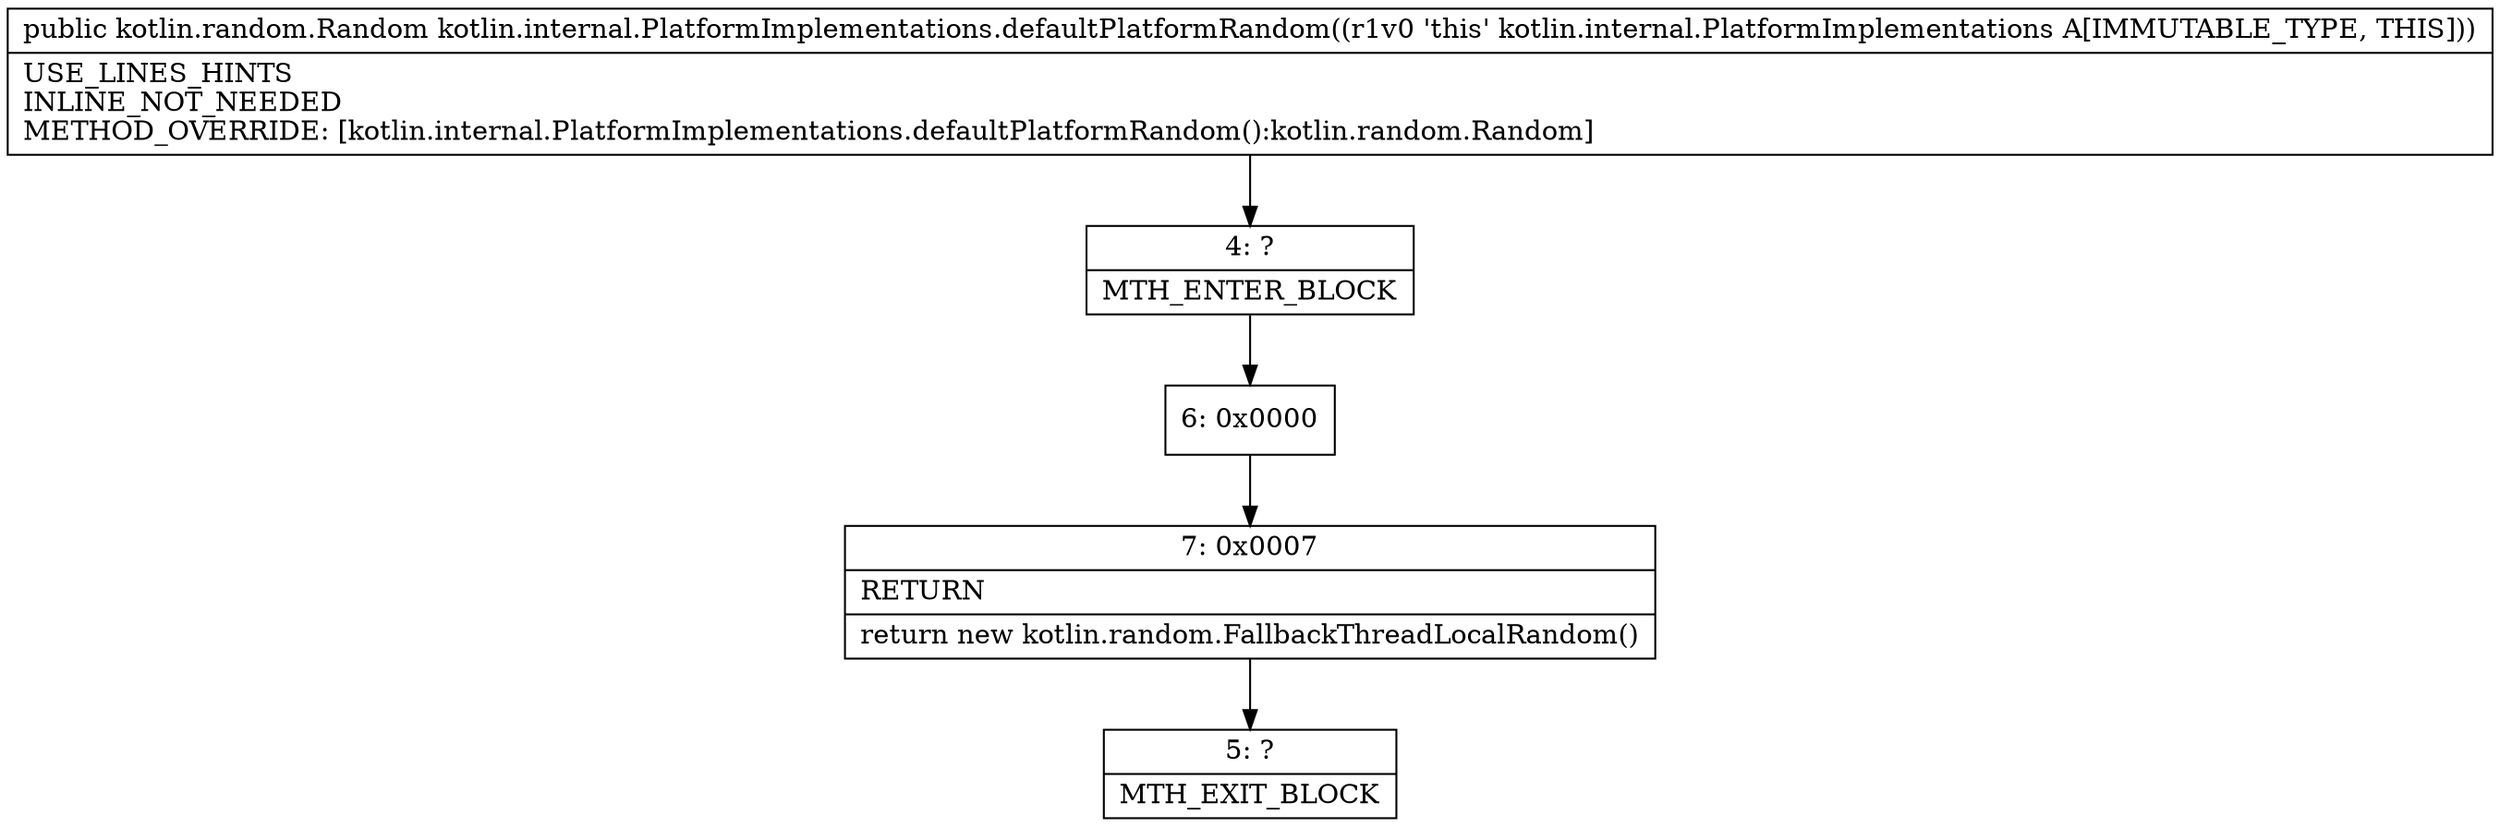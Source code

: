 digraph "CFG forkotlin.internal.PlatformImplementations.defaultPlatformRandom()Lkotlin\/random\/Random;" {
Node_4 [shape=record,label="{4\:\ ?|MTH_ENTER_BLOCK\l}"];
Node_6 [shape=record,label="{6\:\ 0x0000}"];
Node_7 [shape=record,label="{7\:\ 0x0007|RETURN\l|return new kotlin.random.FallbackThreadLocalRandom()\l}"];
Node_5 [shape=record,label="{5\:\ ?|MTH_EXIT_BLOCK\l}"];
MethodNode[shape=record,label="{public kotlin.random.Random kotlin.internal.PlatformImplementations.defaultPlatformRandom((r1v0 'this' kotlin.internal.PlatformImplementations A[IMMUTABLE_TYPE, THIS]))  | USE_LINES_HINTS\lINLINE_NOT_NEEDED\lMETHOD_OVERRIDE: [kotlin.internal.PlatformImplementations.defaultPlatformRandom():kotlin.random.Random]\l}"];
MethodNode -> Node_4;Node_4 -> Node_6;
Node_6 -> Node_7;
Node_7 -> Node_5;
}


